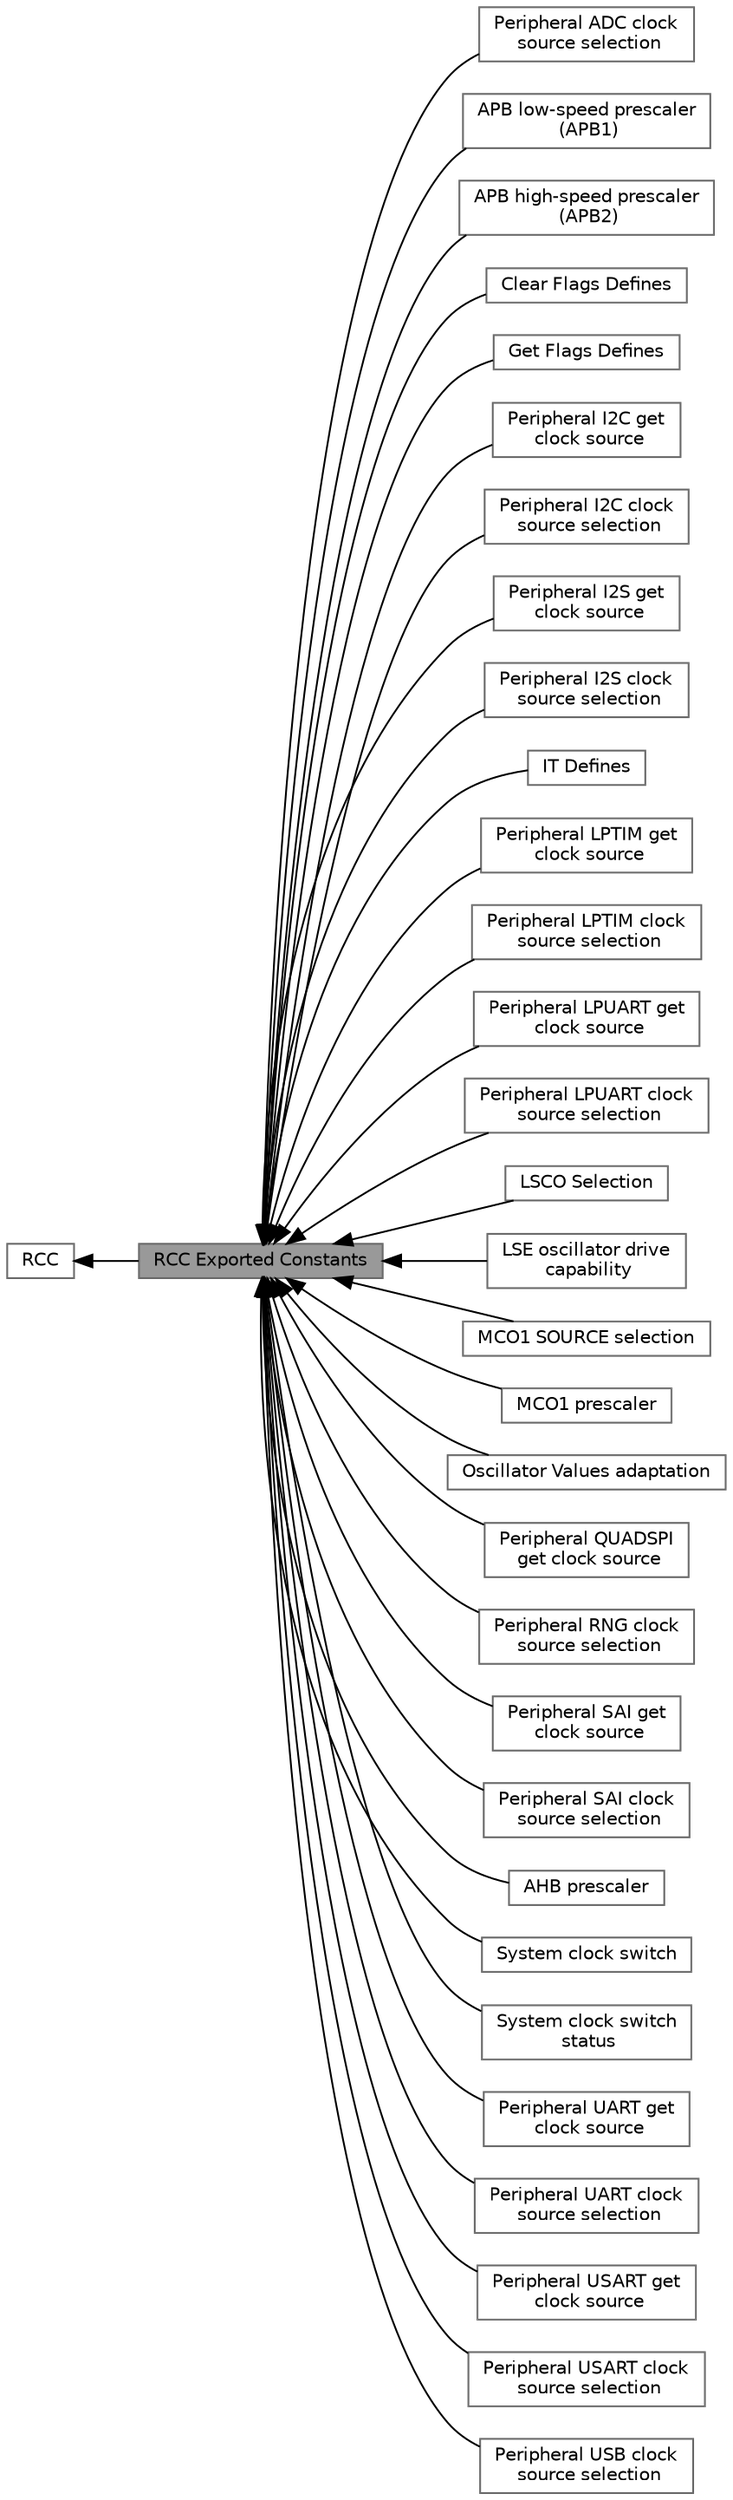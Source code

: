 digraph "RCC Exported Constants"
{
 // LATEX_PDF_SIZE
  bgcolor="transparent";
  edge [fontname=Helvetica,fontsize=10,labelfontname=Helvetica,labelfontsize=10];
  node [fontname=Helvetica,fontsize=10,shape=box,height=0.2,width=0.4];
  rankdir=LR;
  Node2 [label="RCC",height=0.2,width=0.4,color="grey40", fillcolor="white", style="filled",URL="$group___r_c_c___l_l.html",tooltip=" "];
  Node25 [label="Peripheral ADC clock\l source selection",height=0.2,width=0.4,color="grey40", fillcolor="white", style="filled",URL="$group___r_c_c___l_l___e_c___a_d_c___c_l_k_s_o_u_r_c_e.html",tooltip=" "];
  Node12 [label="APB low-speed prescaler\l (APB1)",height=0.2,width=0.4,color="grey40", fillcolor="white", style="filled",URL="$group___r_c_c___l_l___e_c___a_p_b1___d_i_v.html",tooltip=" "];
  Node13 [label="APB high-speed prescaler\l (APB2)",height=0.2,width=0.4,color="grey40", fillcolor="white", style="filled",URL="$group___r_c_c___l_l___e_c___a_p_b2___d_i_v.html",tooltip=" "];
  Node4 [label="Clear Flags Defines",height=0.2,width=0.4,color="grey40", fillcolor="white", style="filled",URL="$group___r_c_c___l_l___e_c___c_l_e_a_r___f_l_a_g.html",tooltip="Flags defines which can be used with LL_RCC_WriteReg function."];
  Node5 [label="Get Flags Defines",height=0.2,width=0.4,color="grey40", fillcolor="white", style="filled",URL="$group___r_c_c___l_l___e_c___g_e_t___f_l_a_g.html",tooltip="Flags defines which can be used with LL_RCC_ReadReg function."];
  Node30 [label="Peripheral I2C get\l clock source",height=0.2,width=0.4,color="grey40", fillcolor="white", style="filled",URL="$group___r_c_c___l_l___e_c___i2_c1.html",tooltip=" "];
  Node19 [label="Peripheral I2C clock\l source selection",height=0.2,width=0.4,color="grey40", fillcolor="white", style="filled",URL="$group___r_c_c___l_l___e_c___i2_cx___c_l_k_s_o_u_r_c_e.html",tooltip=" "];
  Node33 [label="Peripheral I2S get\l clock source",height=0.2,width=0.4,color="grey40", fillcolor="white", style="filled",URL="$group___r_c_c___l_l___e_c___i2_s.html",tooltip=" "];
  Node22 [label="Peripheral I2S clock\l source selection",height=0.2,width=0.4,color="grey40", fillcolor="white", style="filled",URL="$group___r_c_c___l_l___e_c___i2_s___c_l_k_s_o_u_r_c_e.html",tooltip=" "];
  Node6 [label="IT Defines",height=0.2,width=0.4,color="grey40", fillcolor="white", style="filled",URL="$group___r_c_c___l_l___e_c___i_t.html",tooltip="IT defines which can be used with LL_RCC_ReadReg and LL_RCC_WriteReg functions."];
  Node31 [label="Peripheral LPTIM get\l clock source",height=0.2,width=0.4,color="grey40", fillcolor="white", style="filled",URL="$group___r_c_c___l_l___e_c___l_p_t_i_m1.html",tooltip=" "];
  Node20 [label="Peripheral LPTIM clock\l source selection",height=0.2,width=0.4,color="grey40", fillcolor="white", style="filled",URL="$group___r_c_c___l_l___e_c___l_p_t_i_m1___c_l_k_s_o_u_r_c_e.html",tooltip=" "];
  Node29 [label="Peripheral LPUART get\l clock source",height=0.2,width=0.4,color="grey40", fillcolor="white", style="filled",URL="$group___r_c_c___l_l___e_c___l_p_u_a_r_t1.html",tooltip=" "];
  Node18 [label="Peripheral LPUART clock\l source selection",height=0.2,width=0.4,color="grey40", fillcolor="white", style="filled",URL="$group___r_c_c___l_l___e_c___l_p_u_a_r_t1___c_l_k_s_o_u_r_c_e.html",tooltip=" "];
  Node8 [label="LSCO Selection",height=0.2,width=0.4,color="grey40", fillcolor="white", style="filled",URL="$group___r_c_c___l_l___e_c___l_s_c_o___c_l_k_s_o_u_r_c_e.html",tooltip=" "];
  Node7 [label="LSE oscillator drive\l capability",height=0.2,width=0.4,color="grey40", fillcolor="white", style="filled",URL="$group___r_c_c___l_l___e_c___l_s_e_d_r_i_v_e.html",tooltip=" "];
  Node14 [label="MCO1 SOURCE selection",height=0.2,width=0.4,color="grey40", fillcolor="white", style="filled",URL="$group___r_c_c___l_l___e_c___m_c_o1_s_o_u_r_c_e.html",tooltip=" "];
  Node15 [label="MCO1 prescaler",height=0.2,width=0.4,color="grey40", fillcolor="white", style="filled",URL="$group___r_c_c___l_l___e_c___m_c_o1___d_i_v.html",tooltip=" "];
  Node3 [label="Oscillator Values adaptation",height=0.2,width=0.4,color="grey40", fillcolor="white", style="filled",URL="$group___r_c_c___l_l___e_c___o_s_c___v_a_l_u_e_s.html",tooltip="Defines used to adapt values of different oscillators."];
  Node26 [label="Peripheral QUADSPI\l get clock source",height=0.2,width=0.4,color="grey40", fillcolor="white", style="filled",URL="$group___r_c_c___l_l___e_c___q_u_a_d_s_p_i.html",tooltip=" "];
  Node23 [label="Peripheral RNG clock\l source selection",height=0.2,width=0.4,color="grey40", fillcolor="white", style="filled",URL="$group___r_c_c___l_l___e_c___r_n_g___c_l_k_s_o_u_r_c_e.html",tooltip=" "];
  Node32 [label="Peripheral SAI get\l clock source",height=0.2,width=0.4,color="grey40", fillcolor="white", style="filled",URL="$group___r_c_c___l_l___e_c___s_a_i1.html",tooltip=" "];
  Node21 [label="Peripheral SAI clock\l source selection",height=0.2,width=0.4,color="grey40", fillcolor="white", style="filled",URL="$group___r_c_c___l_l___e_c___s_a_i1___c_l_k_s_o_u_r_c_e.html",tooltip=" "];
  Node11 [label="AHB prescaler",height=0.2,width=0.4,color="grey40", fillcolor="white", style="filled",URL="$group___r_c_c___l_l___e_c___s_y_s_c_l_k___d_i_v.html",tooltip=" "];
  Node9 [label="System clock switch",height=0.2,width=0.4,color="grey40", fillcolor="white", style="filled",URL="$group___r_c_c___l_l___e_c___s_y_s___c_l_k_s_o_u_r_c_e.html",tooltip=" "];
  Node10 [label="System clock switch\l status",height=0.2,width=0.4,color="grey40", fillcolor="white", style="filled",URL="$group___r_c_c___l_l___e_c___s_y_s___c_l_k_s_o_u_r_c_e___s_t_a_t_u_s.html",tooltip=" "];
  Node28 [label="Peripheral UART get\l clock source",height=0.2,width=0.4,color="grey40", fillcolor="white", style="filled",URL="$group___r_c_c___l_l___e_c___u_a_r_tx.html",tooltip=" "];
  Node17 [label="Peripheral UART clock\l source selection",height=0.2,width=0.4,color="grey40", fillcolor="white", style="filled",URL="$group___r_c_c___l_l___e_c___u_a_r_tx___c_l_k_s_o_u_r_c_e.html",tooltip=" "];
  Node27 [label="Peripheral USART get\l clock source",height=0.2,width=0.4,color="grey40", fillcolor="white", style="filled",URL="$group___r_c_c___l_l___e_c___u_s_a_r_tx.html",tooltip=" "];
  Node16 [label="Peripheral USART clock\l source selection",height=0.2,width=0.4,color="grey40", fillcolor="white", style="filled",URL="$group___r_c_c___l_l___e_c___u_s_a_r_tx___c_l_k_s_o_u_r_c_e.html",tooltip=" "];
  Node24 [label="Peripheral USB clock\l source selection",height=0.2,width=0.4,color="grey40", fillcolor="white", style="filled",URL="$group___r_c_c___l_l___e_c___u_s_b___c_l_k_s_o_u_r_c_e.html",tooltip=" "];
  Node1 [label="RCC Exported Constants",height=0.2,width=0.4,color="gray40", fillcolor="grey60", style="filled", fontcolor="black",tooltip=" "];
  Node2->Node1 [shape=plaintext, dir="back", style="solid"];
  Node1->Node3 [shape=plaintext, dir="back", style="solid"];
  Node1->Node4 [shape=plaintext, dir="back", style="solid"];
  Node1->Node5 [shape=plaintext, dir="back", style="solid"];
  Node1->Node6 [shape=plaintext, dir="back", style="solid"];
  Node1->Node7 [shape=plaintext, dir="back", style="solid"];
  Node1->Node8 [shape=plaintext, dir="back", style="solid"];
  Node1->Node9 [shape=plaintext, dir="back", style="solid"];
  Node1->Node10 [shape=plaintext, dir="back", style="solid"];
  Node1->Node11 [shape=plaintext, dir="back", style="solid"];
  Node1->Node12 [shape=plaintext, dir="back", style="solid"];
  Node1->Node13 [shape=plaintext, dir="back", style="solid"];
  Node1->Node14 [shape=plaintext, dir="back", style="solid"];
  Node1->Node15 [shape=plaintext, dir="back", style="solid"];
  Node1->Node16 [shape=plaintext, dir="back", style="solid"];
  Node1->Node17 [shape=plaintext, dir="back", style="solid"];
  Node1->Node18 [shape=plaintext, dir="back", style="solid"];
  Node1->Node19 [shape=plaintext, dir="back", style="solid"];
  Node1->Node20 [shape=plaintext, dir="back", style="solid"];
  Node1->Node21 [shape=plaintext, dir="back", style="solid"];
  Node1->Node22 [shape=plaintext, dir="back", style="solid"];
  Node1->Node23 [shape=plaintext, dir="back", style="solid"];
  Node1->Node24 [shape=plaintext, dir="back", style="solid"];
  Node1->Node25 [shape=plaintext, dir="back", style="solid"];
  Node1->Node26 [shape=plaintext, dir="back", style="solid"];
  Node1->Node27 [shape=plaintext, dir="back", style="solid"];
  Node1->Node28 [shape=plaintext, dir="back", style="solid"];
  Node1->Node29 [shape=plaintext, dir="back", style="solid"];
  Node1->Node30 [shape=plaintext, dir="back", style="solid"];
  Node1->Node31 [shape=plaintext, dir="back", style="solid"];
  Node1->Node32 [shape=plaintext, dir="back", style="solid"];
  Node1->Node33 [shape=plaintext, dir="back", style="solid"];
}
